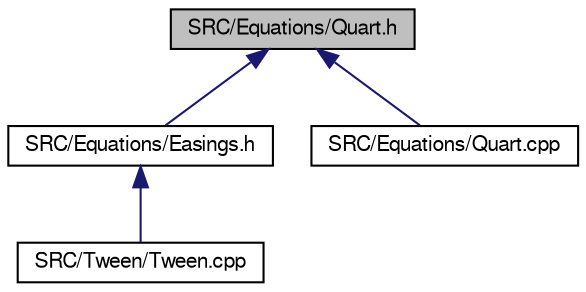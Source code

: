 digraph "SRC/Equations/Quart.h"
{
  bgcolor="transparent";
  edge [fontname="FreeSans",fontsize="10",labelfontname="FreeSans",labelfontsize="10"];
  node [fontname="FreeSans",fontsize="10",shape=record];
  Node1 [label="SRC/Equations/Quart.h",height=0.2,width=0.4,color="black", fillcolor="grey75", style="filled" fontcolor="black"];
  Node1 -> Node2 [dir="back",color="midnightblue",fontsize="10",style="solid",fontname="FreeSans"];
  Node2 [label="SRC/Equations/Easings.h",height=0.2,width=0.4,color="black",URL="$Easings_8h.html"];
  Node2 -> Node3 [dir="back",color="midnightblue",fontsize="10",style="solid",fontname="FreeSans"];
  Node3 [label="SRC/Tween/Tween.cpp",height=0.2,width=0.4,color="black",URL="$Tween_8cpp.html"];
  Node1 -> Node4 [dir="back",color="midnightblue",fontsize="10",style="solid",fontname="FreeSans"];
  Node4 [label="SRC/Equations/Quart.cpp",height=0.2,width=0.4,color="black",URL="$Quart_8cpp.html"];
}

